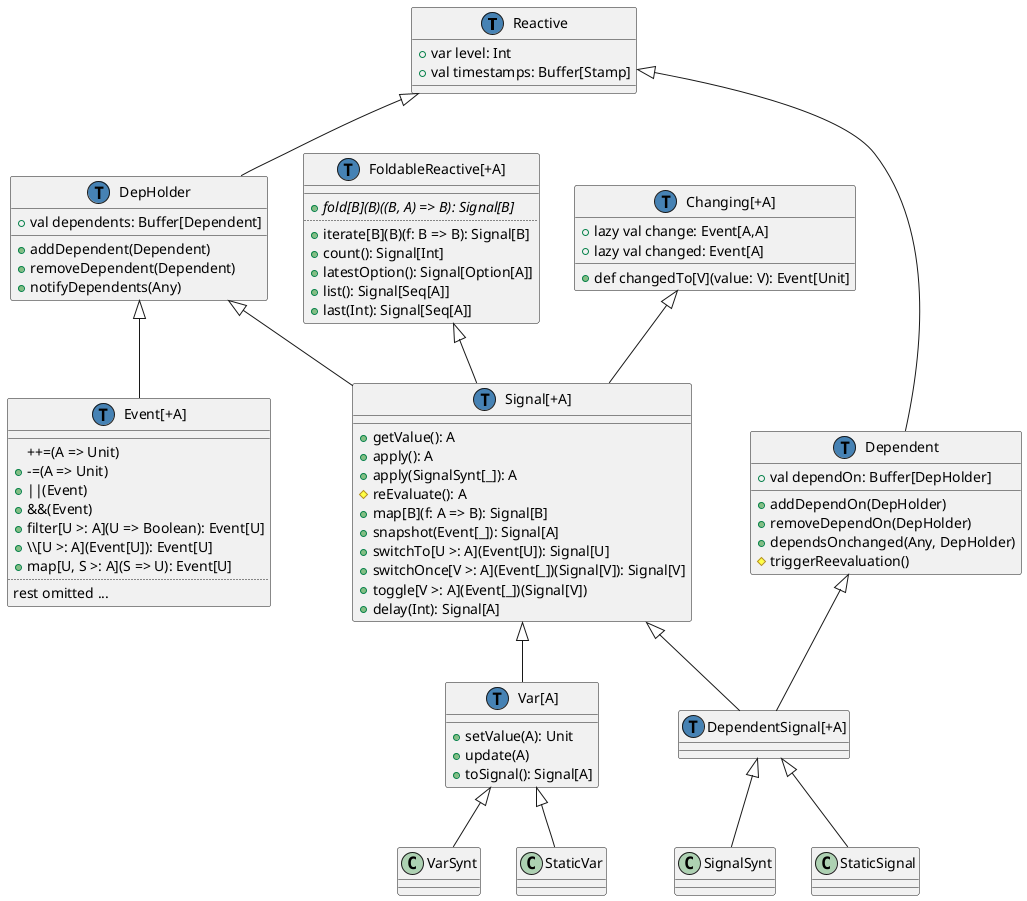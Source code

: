 @startuml
class Reactive {
  +var level: Int
  +val timestamps: Buffer[Stamp]
}

class DepHolder {
  +val dependents: Buffer[Dependent]
  __
  +addDependent(Dependent)
  +removeDependent(Dependent)
  +notifyDependents(Any)
}
Reactive <|-- DepHolder

class Dependent {
  +val dependOn: Buffer[DepHolder]
  __
  +addDependOn(DepHolder)
  +removeDependOn(DepHolder)
  +dependsOnchanged(Any, DepHolder)
  #triggerReevaluation()
}
Reactive <|-- Dependent

class "Signal[+A]" as Signal {
  +getValue(): A
  +apply(): A
  +apply(SignalSynt[_]): A
  #reEvaluate(): A
  +map[B](f: A => B): Signal[B]
  +snapshot(Event[_]): Signal[A]
  +switchTo[U >: A](Event[U]): Signal[U]
  +switchOnce[V >: A](Event[_])(Signal[V]): Signal[V]
  +toggle[V >: A](Event[_])(Signal[V])
  +delay(Int): Signal[A]
}
DepHolder <|-- Signal
FoldableReactive <|-- Signal

class "Var[A]" as Var {
  __
  +setValue(A): Unit
  +update(A)
  +toSignal(): Signal[A]
}
Signal <|-- Var

class "DependentSignal[+A]" as DependentSignal
Dependent <|-- DependentSignal
Signal <|-- DependentSignal

class "Event[+A]" as Event {
  __
  ++=(A => Unit)
  +-=(A => Unit)
  +||(Event)
  +&&(Event)
  +filter[U >: A](U => Boolean): Event[U]
  +\\\[U >: A](Event[U]): Event[U]
  +map[U, S >: A](S => U): Event[U]
  ..
  rest omitted ...
}
DepHolder <|-- Event

class "FoldableReactive[+A]" as FoldableReactive {
  __
  + {abstract} fold[B](B)((B, A) => B): Signal[B]
  ..
  +iterate[B](B)(f: B => B): Signal[B]
  +count(): Signal[Int]
  +latestOption(): Signal[Option[A]]
  +list(): Signal[Seq[A]]
  +last(Int): Signal[Seq[A]]
}

class "Changing[+A]" as Changing {
  +lazy val change: Event[A,A]
  +lazy val changed: Event[A]
  __
  +def changedTo[V](value: V): Event[Unit]
}
Changing <|-- Signal

DependentSignal <|-- SignalSynt
DependentSignal <|-- StaticSignal
Var <|-- VarSynt
Var <|-- StaticVar

class Signal << (T,#4682b4) >>
class Var << (T,#4682b4) >>
class DepHolder << (T,#4682b4) >>
class Dependent << (T,#4682b4) >>
class Reactive << (T,#4682b4) >>
class Event << (T,#4682b4) >>
class DependentSignal << (T,#4682b4) >>
class Changing << (T,#4682b4) >>
class FoldableReactive << (T,#4682b4) >>
@enduml
